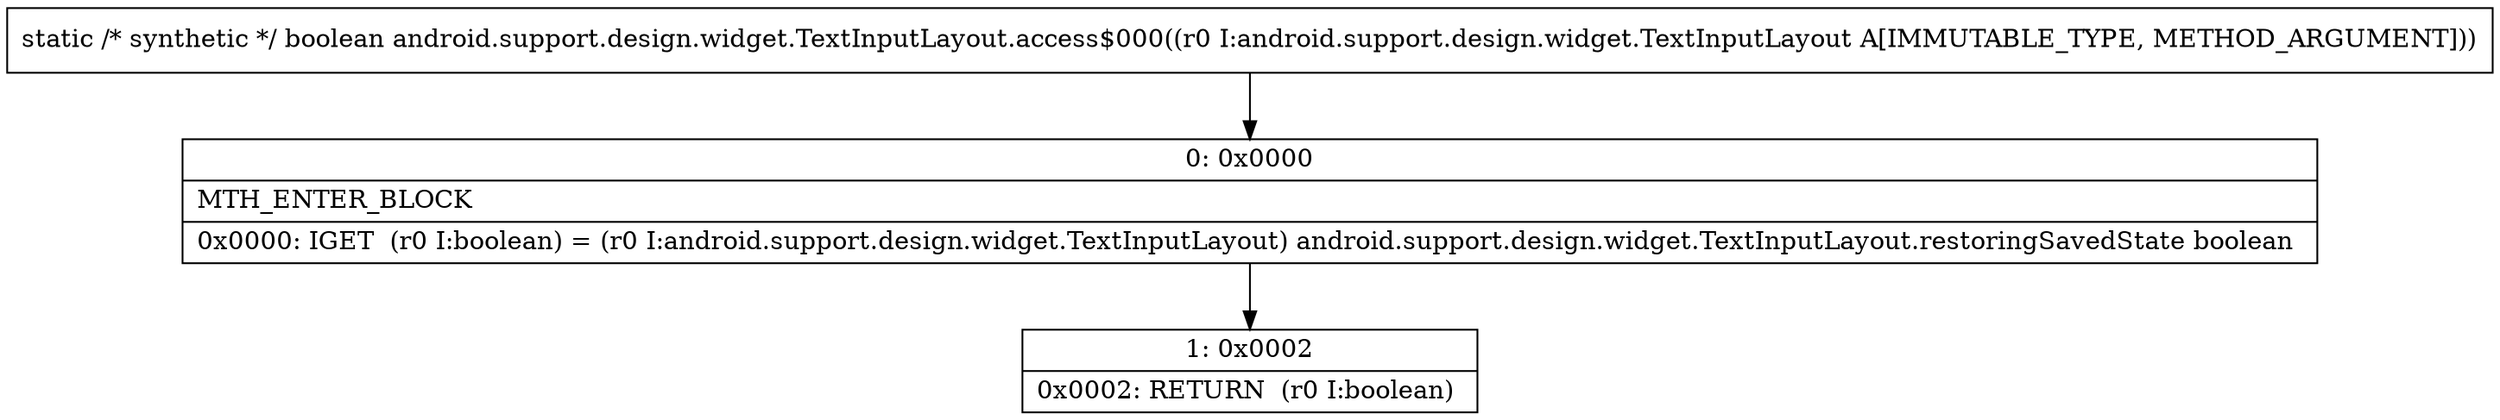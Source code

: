 digraph "CFG forandroid.support.design.widget.TextInputLayout.access$000(Landroid\/support\/design\/widget\/TextInputLayout;)Z" {
Node_0 [shape=record,label="{0\:\ 0x0000|MTH_ENTER_BLOCK\l|0x0000: IGET  (r0 I:boolean) = (r0 I:android.support.design.widget.TextInputLayout) android.support.design.widget.TextInputLayout.restoringSavedState boolean \l}"];
Node_1 [shape=record,label="{1\:\ 0x0002|0x0002: RETURN  (r0 I:boolean) \l}"];
MethodNode[shape=record,label="{static \/* synthetic *\/ boolean android.support.design.widget.TextInputLayout.access$000((r0 I:android.support.design.widget.TextInputLayout A[IMMUTABLE_TYPE, METHOD_ARGUMENT])) }"];
MethodNode -> Node_0;
Node_0 -> Node_1;
}

